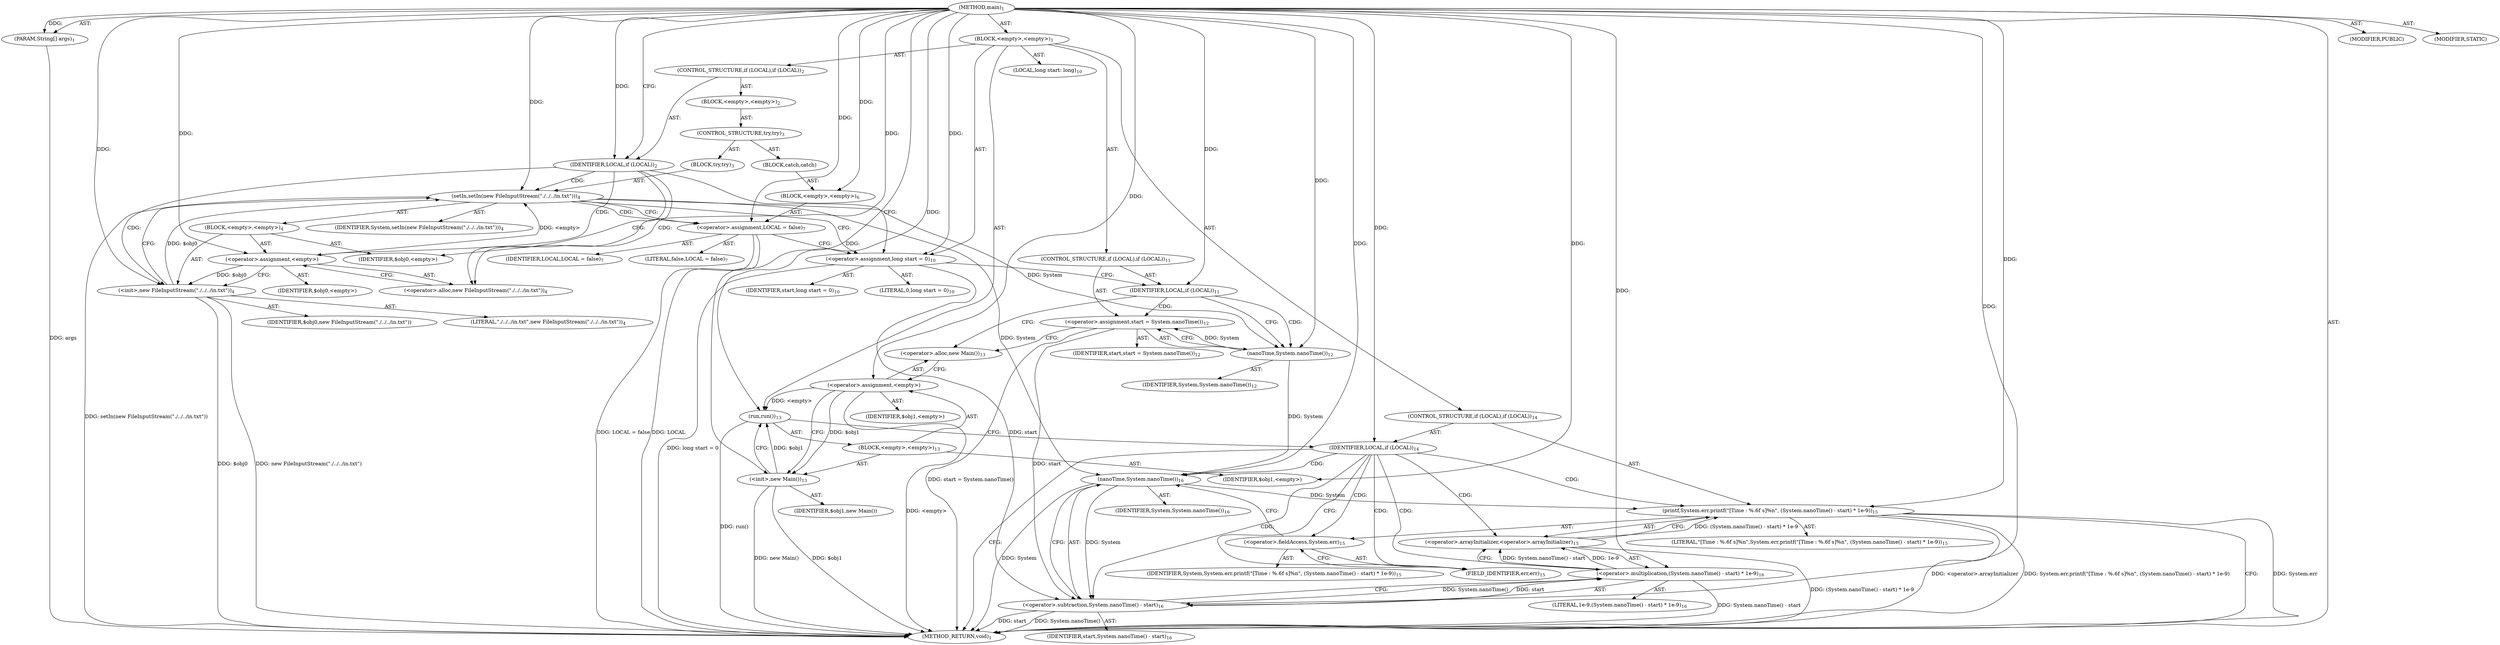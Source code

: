digraph "main" {  
"17" [label = <(METHOD,main)<SUB>1</SUB>> ]
"18" [label = <(PARAM,String[] args)<SUB>1</SUB>> ]
"19" [label = <(BLOCK,&lt;empty&gt;,&lt;empty&gt;)<SUB>1</SUB>> ]
"20" [label = <(CONTROL_STRUCTURE,if (LOCAL),if (LOCAL))<SUB>2</SUB>> ]
"21" [label = <(IDENTIFIER,LOCAL,if (LOCAL))<SUB>2</SUB>> ]
"22" [label = <(BLOCK,&lt;empty&gt;,&lt;empty&gt;)<SUB>2</SUB>> ]
"23" [label = <(CONTROL_STRUCTURE,try,try)<SUB>3</SUB>> ]
"24" [label = <(BLOCK,try,try)<SUB>3</SUB>> ]
"25" [label = <(setIn,setIn(new FileInputStream(&quot;./../../in.txt&quot;)))<SUB>4</SUB>> ]
"26" [label = <(IDENTIFIER,System,setIn(new FileInputStream(&quot;./../../in.txt&quot;)))<SUB>4</SUB>> ]
"27" [label = <(BLOCK,&lt;empty&gt;,&lt;empty&gt;)<SUB>4</SUB>> ]
"28" [label = <(&lt;operator&gt;.assignment,&lt;empty&gt;)> ]
"29" [label = <(IDENTIFIER,$obj0,&lt;empty&gt;)> ]
"30" [label = <(&lt;operator&gt;.alloc,new FileInputStream(&quot;./../../in.txt&quot;))<SUB>4</SUB>> ]
"31" [label = <(&lt;init&gt;,new FileInputStream(&quot;./../../in.txt&quot;))<SUB>4</SUB>> ]
"32" [label = <(IDENTIFIER,$obj0,new FileInputStream(&quot;./../../in.txt&quot;))> ]
"33" [label = <(LITERAL,&quot;./../../in.txt&quot;,new FileInputStream(&quot;./../../in.txt&quot;))<SUB>4</SUB>> ]
"34" [label = <(IDENTIFIER,$obj0,&lt;empty&gt;)> ]
"35" [label = <(BLOCK,catch,catch)> ]
"36" [label = <(BLOCK,&lt;empty&gt;,&lt;empty&gt;)<SUB>6</SUB>> ]
"37" [label = <(&lt;operator&gt;.assignment,LOCAL = false)<SUB>7</SUB>> ]
"38" [label = <(IDENTIFIER,LOCAL,LOCAL = false)<SUB>7</SUB>> ]
"39" [label = <(LITERAL,false,LOCAL = false)<SUB>7</SUB>> ]
"40" [label = <(LOCAL,long start: long)<SUB>10</SUB>> ]
"41" [label = <(&lt;operator&gt;.assignment,long start = 0)<SUB>10</SUB>> ]
"42" [label = <(IDENTIFIER,start,long start = 0)<SUB>10</SUB>> ]
"43" [label = <(LITERAL,0,long start = 0)<SUB>10</SUB>> ]
"44" [label = <(CONTROL_STRUCTURE,if (LOCAL),if (LOCAL))<SUB>11</SUB>> ]
"45" [label = <(IDENTIFIER,LOCAL,if (LOCAL))<SUB>11</SUB>> ]
"46" [label = <(&lt;operator&gt;.assignment,start = System.nanoTime())<SUB>12</SUB>> ]
"47" [label = <(IDENTIFIER,start,start = System.nanoTime())<SUB>12</SUB>> ]
"48" [label = <(nanoTime,System.nanoTime())<SUB>12</SUB>> ]
"49" [label = <(IDENTIFIER,System,System.nanoTime())<SUB>12</SUB>> ]
"50" [label = <(run,run())<SUB>13</SUB>> ]
"51" [label = <(BLOCK,&lt;empty&gt;,&lt;empty&gt;)<SUB>13</SUB>> ]
"52" [label = <(&lt;operator&gt;.assignment,&lt;empty&gt;)> ]
"53" [label = <(IDENTIFIER,$obj1,&lt;empty&gt;)> ]
"54" [label = <(&lt;operator&gt;.alloc,new Main())<SUB>13</SUB>> ]
"55" [label = <(&lt;init&gt;,new Main())<SUB>13</SUB>> ]
"56" [label = <(IDENTIFIER,$obj1,new Main())> ]
"57" [label = <(IDENTIFIER,$obj1,&lt;empty&gt;)> ]
"58" [label = <(CONTROL_STRUCTURE,if (LOCAL),if (LOCAL))<SUB>14</SUB>> ]
"59" [label = <(IDENTIFIER,LOCAL,if (LOCAL))<SUB>14</SUB>> ]
"60" [label = <(printf,System.err.printf(&quot;[Time : %.6f s]%n&quot;, (System.nanoTime() - start) * 1e-9))<SUB>15</SUB>> ]
"61" [label = <(&lt;operator&gt;.fieldAccess,System.err)<SUB>15</SUB>> ]
"62" [label = <(IDENTIFIER,System,System.err.printf(&quot;[Time : %.6f s]%n&quot;, (System.nanoTime() - start) * 1e-9))<SUB>15</SUB>> ]
"63" [label = <(FIELD_IDENTIFIER,err,err)<SUB>15</SUB>> ]
"64" [label = <(LITERAL,&quot;[Time : %.6f s]%n&quot;,System.err.printf(&quot;[Time : %.6f s]%n&quot;, (System.nanoTime() - start) * 1e-9))<SUB>15</SUB>> ]
"65" [label = <(&lt;operator&gt;.arrayInitializer,&lt;operator&gt;.arrayInitializer)<SUB>15</SUB>> ]
"66" [label = <(&lt;operator&gt;.multiplication,(System.nanoTime() - start) * 1e-9)<SUB>16</SUB>> ]
"67" [label = <(&lt;operator&gt;.subtraction,System.nanoTime() - start)<SUB>16</SUB>> ]
"68" [label = <(nanoTime,System.nanoTime())<SUB>16</SUB>> ]
"69" [label = <(IDENTIFIER,System,System.nanoTime())<SUB>16</SUB>> ]
"70" [label = <(IDENTIFIER,start,System.nanoTime() - start)<SUB>16</SUB>> ]
"71" [label = <(LITERAL,1e-9,(System.nanoTime() - start) * 1e-9)<SUB>16</SUB>> ]
"72" [label = <(MODIFIER,PUBLIC)> ]
"73" [label = <(MODIFIER,STATIC)> ]
"74" [label = <(METHOD_RETURN,void)<SUB>1</SUB>> ]
  "17" -> "18"  [ label = "AST: "] 
  "17" -> "19"  [ label = "AST: "] 
  "17" -> "72"  [ label = "AST: "] 
  "17" -> "73"  [ label = "AST: "] 
  "17" -> "74"  [ label = "AST: "] 
  "19" -> "20"  [ label = "AST: "] 
  "19" -> "40"  [ label = "AST: "] 
  "19" -> "41"  [ label = "AST: "] 
  "19" -> "44"  [ label = "AST: "] 
  "19" -> "50"  [ label = "AST: "] 
  "19" -> "58"  [ label = "AST: "] 
  "20" -> "21"  [ label = "AST: "] 
  "20" -> "22"  [ label = "AST: "] 
  "22" -> "23"  [ label = "AST: "] 
  "23" -> "24"  [ label = "AST: "] 
  "23" -> "35"  [ label = "AST: "] 
  "24" -> "25"  [ label = "AST: "] 
  "25" -> "26"  [ label = "AST: "] 
  "25" -> "27"  [ label = "AST: "] 
  "27" -> "28"  [ label = "AST: "] 
  "27" -> "31"  [ label = "AST: "] 
  "27" -> "34"  [ label = "AST: "] 
  "28" -> "29"  [ label = "AST: "] 
  "28" -> "30"  [ label = "AST: "] 
  "31" -> "32"  [ label = "AST: "] 
  "31" -> "33"  [ label = "AST: "] 
  "35" -> "36"  [ label = "AST: "] 
  "36" -> "37"  [ label = "AST: "] 
  "37" -> "38"  [ label = "AST: "] 
  "37" -> "39"  [ label = "AST: "] 
  "41" -> "42"  [ label = "AST: "] 
  "41" -> "43"  [ label = "AST: "] 
  "44" -> "45"  [ label = "AST: "] 
  "44" -> "46"  [ label = "AST: "] 
  "46" -> "47"  [ label = "AST: "] 
  "46" -> "48"  [ label = "AST: "] 
  "48" -> "49"  [ label = "AST: "] 
  "50" -> "51"  [ label = "AST: "] 
  "51" -> "52"  [ label = "AST: "] 
  "51" -> "55"  [ label = "AST: "] 
  "51" -> "57"  [ label = "AST: "] 
  "52" -> "53"  [ label = "AST: "] 
  "52" -> "54"  [ label = "AST: "] 
  "55" -> "56"  [ label = "AST: "] 
  "58" -> "59"  [ label = "AST: "] 
  "58" -> "60"  [ label = "AST: "] 
  "60" -> "61"  [ label = "AST: "] 
  "60" -> "64"  [ label = "AST: "] 
  "60" -> "65"  [ label = "AST: "] 
  "61" -> "62"  [ label = "AST: "] 
  "61" -> "63"  [ label = "AST: "] 
  "65" -> "66"  [ label = "AST: "] 
  "66" -> "67"  [ label = "AST: "] 
  "66" -> "71"  [ label = "AST: "] 
  "67" -> "68"  [ label = "AST: "] 
  "67" -> "70"  [ label = "AST: "] 
  "68" -> "69"  [ label = "AST: "] 
  "41" -> "45"  [ label = "CFG: "] 
  "50" -> "59"  [ label = "CFG: "] 
  "21" -> "30"  [ label = "CFG: "] 
  "21" -> "41"  [ label = "CFG: "] 
  "45" -> "48"  [ label = "CFG: "] 
  "45" -> "54"  [ label = "CFG: "] 
  "46" -> "54"  [ label = "CFG: "] 
  "59" -> "74"  [ label = "CFG: "] 
  "59" -> "63"  [ label = "CFG: "] 
  "60" -> "74"  [ label = "CFG: "] 
  "48" -> "46"  [ label = "CFG: "] 
  "52" -> "55"  [ label = "CFG: "] 
  "55" -> "50"  [ label = "CFG: "] 
  "61" -> "68"  [ label = "CFG: "] 
  "65" -> "60"  [ label = "CFG: "] 
  "54" -> "52"  [ label = "CFG: "] 
  "63" -> "61"  [ label = "CFG: "] 
  "66" -> "65"  [ label = "CFG: "] 
  "25" -> "37"  [ label = "CFG: "] 
  "25" -> "41"  [ label = "CFG: "] 
  "67" -> "66"  [ label = "CFG: "] 
  "37" -> "41"  [ label = "CFG: "] 
  "68" -> "67"  [ label = "CFG: "] 
  "28" -> "31"  [ label = "CFG: "] 
  "31" -> "25"  [ label = "CFG: "] 
  "30" -> "28"  [ label = "CFG: "] 
  "17" -> "21"  [ label = "CFG: "] 
  "18" -> "74"  [ label = "DDG: args"] 
  "31" -> "74"  [ label = "DDG: $obj0"] 
  "31" -> "74"  [ label = "DDG: new FileInputStream(&quot;./../../in.txt&quot;)"] 
  "25" -> "74"  [ label = "DDG: setIn(new FileInputStream(&quot;./../../in.txt&quot;))"] 
  "37" -> "74"  [ label = "DDG: LOCAL = false"] 
  "41" -> "74"  [ label = "DDG: long start = 0"] 
  "46" -> "74"  [ label = "DDG: start = System.nanoTime()"] 
  "52" -> "74"  [ label = "DDG: &lt;empty&gt;"] 
  "55" -> "74"  [ label = "DDG: $obj1"] 
  "55" -> "74"  [ label = "DDG: new Main()"] 
  "50" -> "74"  [ label = "DDG: run()"] 
  "60" -> "74"  [ label = "DDG: System.err"] 
  "68" -> "74"  [ label = "DDG: System"] 
  "67" -> "74"  [ label = "DDG: System.nanoTime()"] 
  "67" -> "74"  [ label = "DDG: start"] 
  "66" -> "74"  [ label = "DDG: System.nanoTime() - start"] 
  "65" -> "74"  [ label = "DDG: (System.nanoTime() - start) * 1e-9"] 
  "60" -> "74"  [ label = "DDG: &lt;operator&gt;.arrayInitializer"] 
  "60" -> "74"  [ label = "DDG: System.err.printf(&quot;[Time : %.6f s]%n&quot;, (System.nanoTime() - start) * 1e-9)"] 
  "37" -> "74"  [ label = "DDG: LOCAL"] 
  "17" -> "18"  [ label = "DDG: "] 
  "17" -> "41"  [ label = "DDG: "] 
  "17" -> "21"  [ label = "DDG: "] 
  "17" -> "45"  [ label = "DDG: "] 
  "48" -> "46"  [ label = "DDG: System"] 
  "52" -> "50"  [ label = "DDG: &lt;empty&gt;"] 
  "55" -> "50"  [ label = "DDG: $obj1"] 
  "17" -> "50"  [ label = "DDG: "] 
  "17" -> "59"  [ label = "DDG: "] 
  "17" -> "52"  [ label = "DDG: "] 
  "17" -> "57"  [ label = "DDG: "] 
  "68" -> "60"  [ label = "DDG: System"] 
  "17" -> "60"  [ label = "DDG: "] 
  "65" -> "60"  [ label = "DDG: (System.nanoTime() - start) * 1e-9"] 
  "25" -> "48"  [ label = "DDG: System"] 
  "17" -> "48"  [ label = "DDG: "] 
  "52" -> "55"  [ label = "DDG: $obj1"] 
  "17" -> "55"  [ label = "DDG: "] 
  "66" -> "65"  [ label = "DDG: System.nanoTime() - start"] 
  "66" -> "65"  [ label = "DDG: 1e-9"] 
  "17" -> "36"  [ label = "DDG: "] 
  "67" -> "66"  [ label = "DDG: System.nanoTime()"] 
  "67" -> "66"  [ label = "DDG: start"] 
  "17" -> "66"  [ label = "DDG: "] 
  "17" -> "25"  [ label = "DDG: "] 
  "28" -> "25"  [ label = "DDG: &lt;empty&gt;"] 
  "31" -> "25"  [ label = "DDG: $obj0"] 
  "17" -> "37"  [ label = "DDG: "] 
  "68" -> "67"  [ label = "DDG: System"] 
  "41" -> "67"  [ label = "DDG: start"] 
  "46" -> "67"  [ label = "DDG: start"] 
  "17" -> "67"  [ label = "DDG: "] 
  "17" -> "28"  [ label = "DDG: "] 
  "17" -> "34"  [ label = "DDG: "] 
  "25" -> "68"  [ label = "DDG: System"] 
  "48" -> "68"  [ label = "DDG: System"] 
  "17" -> "68"  [ label = "DDG: "] 
  "28" -> "31"  [ label = "DDG: $obj0"] 
  "17" -> "31"  [ label = "DDG: "] 
  "21" -> "30"  [ label = "CDG: "] 
  "21" -> "28"  [ label = "CDG: "] 
  "21" -> "25"  [ label = "CDG: "] 
  "21" -> "31"  [ label = "CDG: "] 
  "45" -> "48"  [ label = "CDG: "] 
  "45" -> "46"  [ label = "CDG: "] 
  "59" -> "68"  [ label = "CDG: "] 
  "59" -> "60"  [ label = "CDG: "] 
  "59" -> "61"  [ label = "CDG: "] 
  "59" -> "66"  [ label = "CDG: "] 
  "59" -> "67"  [ label = "CDG: "] 
  "59" -> "63"  [ label = "CDG: "] 
  "59" -> "65"  [ label = "CDG: "] 
  "25" -> "37"  [ label = "CDG: "] 
}
